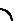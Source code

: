 r = 0.15cm;
un = 0.7cm;

def vertex(expr x, y) =
	fill 
		(x*un - r, y*un)..
		(x*un, y*un - r)..
		(x*un + r, y*un)..
		(x*un, y*un + r)..
		cycle withcolor white;
	draw 
		(x*un - r, y*un)..
		(x*un, y*un - r)..
		(x*un + r, y*un)..
		(x*un, y*un + r)..
		cycle;
enddef;

def edge(expr xs, ys, xt, yt) =
	draw 
		(xs*un, ys*un)--
		(xt*un, yt*un);
enddef;

beginfig(1)

edge(0, 0, -1, -1);
edge(0, 0, 1, -1);
edge(-1, -1, -1.3, -2);
edge(-1, -1, -0.7, -2);
vertex(0, 0);
vertex(-1, -1);
vertex(-1.3, -2);
vertex(-0.7, -2);
vertex(1, -1);

endfig;


beginfig(2)

edge(0, 0, -1, -1);
edge(0, 0, 1, -1);
edge(-1, -1, -1.3, -2);
edge(1, -1, 0.7, -2);
vertex(0, 0);
vertex(-1, -1);
vertex(-1.3, -2);
vertex(0.7, -2);
vertex(1, -1);

endfig;

beginfig(3)

edge(0, 0, -1, -1);
edge(0, 0, 1, -1);
edge(-1, -1, -1.3, -2);
edge(1, -1, 1.3, -2);
vertex(0, 0);
vertex(-1, -1);
vertex(-1.3, -2);
vertex(1.3, -2);
vertex(1, -1);

endfig;

beginfig(4)

edge(0, 0, -1, -1);
edge(0, 0, 1, -1);
edge(-1, -1, -0.7, -2);
edge(1, -1, 0.7, -2);
vertex(0, 0);
vertex(-1, -1);
vertex(-0.7, -2);
vertex(0.7, -2);
vertex(1, -1);

endfig;


beginfig(5)

edge(0, 0, -1, -1);
edge(0, 0, 1, -1);
edge(-1, -1, -0.7, -2);
edge(1, -1, 1.3, -2);
vertex(0, 0);
vertex(-1, -1);
vertex(-0.7, -2);
vertex(1.3, -2);
vertex(1, -1);

endfig;

beginfig(6)

edge(0, 0, -1, -1);
edge(0, 0, 1, -1);
edge(1, -1, 0.7, -2);
edge(1, -1, 1.3, -2);
vertex(0, 0);
vertex(-1, -1);
vertex(0.7, -2);
vertex(1.3, -2);
vertex(1, -1);

endfig;

beginfig(7)

edge(0, 0, -1, -1);
edge(0, 0, 1, -1);
edge(-1, -1, -1.3, -2);
edge(-1, -1, -0.7, -2);
edge(1, -1, 0.7, -2);
edge(1, -1, 1.3, -2);
vertex(0, 0);
vertex(-1, -1);
vertex(-1.3, -2);
vertex(-0.7, -2);
vertex(0.7, -2);
vertex(1.3, -2);
vertex(1, -1);


drawdot(-1.5un, -3un-r) withcolor white;

endfig;

beginfig(8)

edge(0, 0, -1, -1);
edge(0, 0, 1, -1);
edge(-1, -1, -1.3, -2);
edge(-1, -1, -0.7, -2);
edge(1, -1, 0.7, -2);
edge(-1.3, -2, -1.5, -3);
vertex(0, 0);
vertex(-1, -1);
vertex(-1.3, -2);
vertex(-0.7, -2);
vertex(0.7, -2);
vertex(1, -1);
vertex(-1.5, -3);

endfig;


end